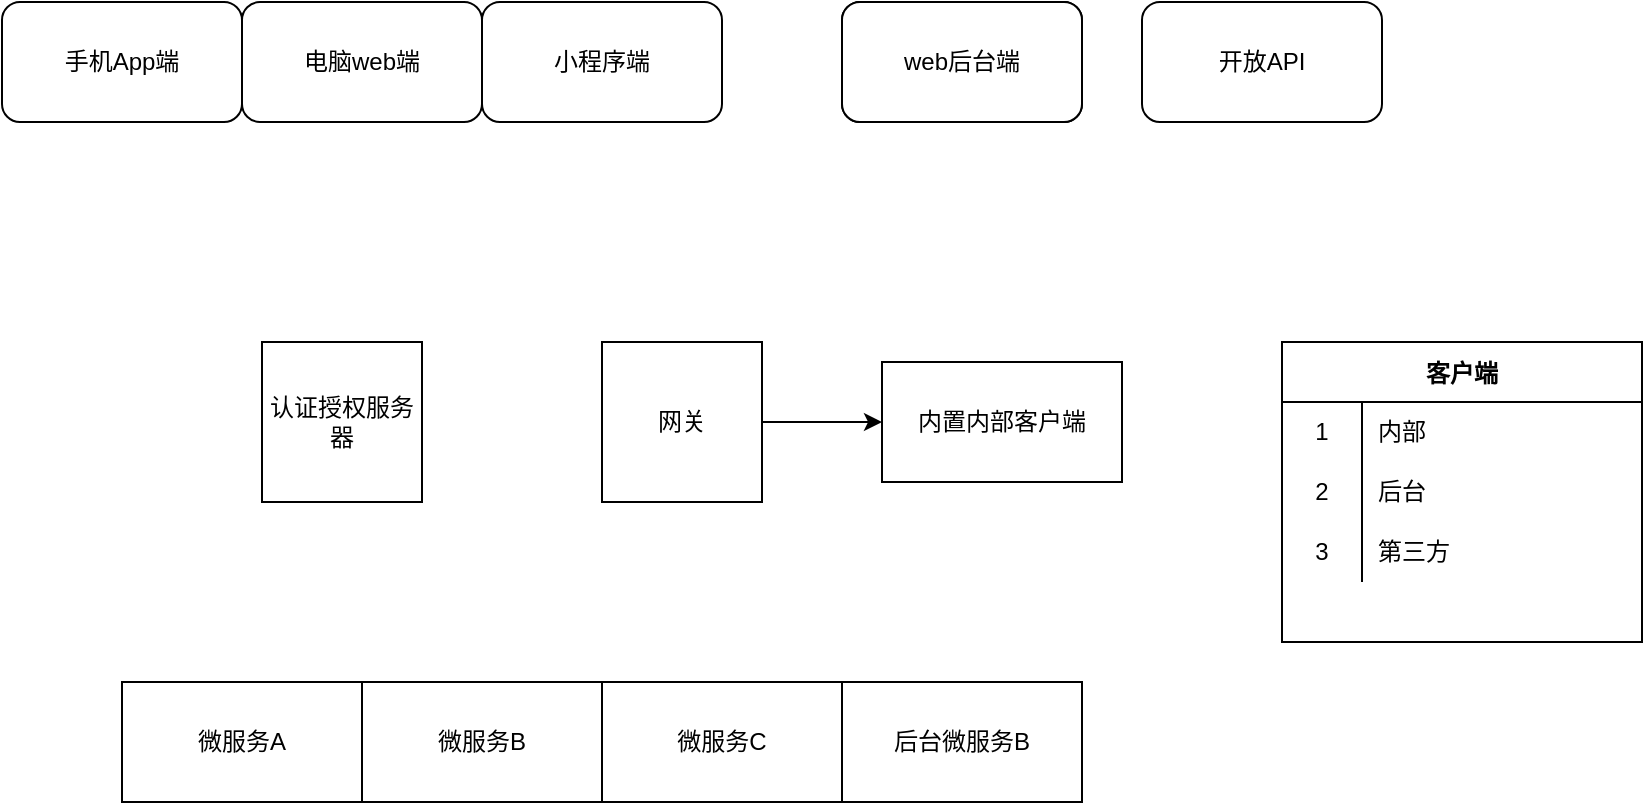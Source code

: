 <mxfile version="20.0.4" type="github">
  <diagram id="sbOqU3zDapwH8D-fXj_J" name="第 1 页">
    <mxGraphModel dx="946" dy="532" grid="1" gridSize="10" guides="1" tooltips="1" connect="1" arrows="1" fold="1" page="1" pageScale="1" pageWidth="827" pageHeight="1169" math="0" shadow="0">
      <root>
        <mxCell id="0" />
        <mxCell id="1" parent="0" />
        <mxCell id="XvVI7B4_2iK0oCaXHntn-1" value="认证授权服务器" style="whiteSpace=wrap;html=1;aspect=fixed;" vertex="1" parent="1">
          <mxGeometry x="180" y="190" width="80" height="80" as="geometry" />
        </mxCell>
        <mxCell id="XvVI7B4_2iK0oCaXHntn-20" value="" style="edgeStyle=orthogonalEdgeStyle;rounded=0;orthogonalLoop=1;jettySize=auto;html=1;" edge="1" parent="1" source="XvVI7B4_2iK0oCaXHntn-5" target="XvVI7B4_2iK0oCaXHntn-19">
          <mxGeometry relative="1" as="geometry" />
        </mxCell>
        <mxCell id="XvVI7B4_2iK0oCaXHntn-5" value="网关" style="whiteSpace=wrap;html=1;aspect=fixed;" vertex="1" parent="1">
          <mxGeometry x="350" y="190" width="80" height="80" as="geometry" />
        </mxCell>
        <mxCell id="XvVI7B4_2iK0oCaXHntn-6" value="电脑web端" style="rounded=1;whiteSpace=wrap;html=1;" vertex="1" parent="1">
          <mxGeometry x="170" y="20" width="120" height="60" as="geometry" />
        </mxCell>
        <mxCell id="XvVI7B4_2iK0oCaXHntn-7" value="web后台端" style="rounded=1;whiteSpace=wrap;html=1;" vertex="1" parent="1">
          <mxGeometry x="470" y="20" width="120" height="60" as="geometry" />
        </mxCell>
        <mxCell id="XvVI7B4_2iK0oCaXHntn-8" value="手机App端" style="rounded=1;whiteSpace=wrap;html=1;" vertex="1" parent="1">
          <mxGeometry x="50" y="20" width="120" height="60" as="geometry" />
        </mxCell>
        <mxCell id="XvVI7B4_2iK0oCaXHntn-9" value="小程序端" style="rounded=1;whiteSpace=wrap;html=1;" vertex="1" parent="1">
          <mxGeometry x="290" y="20" width="120" height="60" as="geometry" />
        </mxCell>
        <mxCell id="XvVI7B4_2iK0oCaXHntn-11" value="微服务A" style="rounded=0;whiteSpace=wrap;html=1;" vertex="1" parent="1">
          <mxGeometry x="110" y="360" width="120" height="60" as="geometry" />
        </mxCell>
        <mxCell id="XvVI7B4_2iK0oCaXHntn-12" value="微服务B" style="rounded=0;whiteSpace=wrap;html=1;" vertex="1" parent="1">
          <mxGeometry x="230" y="360" width="120" height="60" as="geometry" />
        </mxCell>
        <mxCell id="XvVI7B4_2iK0oCaXHntn-13" value="后台微服务B" style="rounded=0;whiteSpace=wrap;html=1;" vertex="1" parent="1">
          <mxGeometry x="470" y="360" width="120" height="60" as="geometry" />
        </mxCell>
        <mxCell id="XvVI7B4_2iK0oCaXHntn-14" value="微服务C" style="rounded=0;whiteSpace=wrap;html=1;" vertex="1" parent="1">
          <mxGeometry x="350" y="360" width="120" height="60" as="geometry" />
        </mxCell>
        <mxCell id="XvVI7B4_2iK0oCaXHntn-17" value="web后台端" style="rounded=1;whiteSpace=wrap;html=1;" vertex="1" parent="1">
          <mxGeometry x="470" y="20" width="120" height="60" as="geometry" />
        </mxCell>
        <mxCell id="XvVI7B4_2iK0oCaXHntn-18" value="开放API" style="rounded=1;whiteSpace=wrap;html=1;" vertex="1" parent="1">
          <mxGeometry x="620" y="20" width="120" height="60" as="geometry" />
        </mxCell>
        <mxCell id="XvVI7B4_2iK0oCaXHntn-19" value="内置内部客户端" style="whiteSpace=wrap;html=1;" vertex="1" parent="1">
          <mxGeometry x="490" y="200" width="120" height="60" as="geometry" />
        </mxCell>
        <mxCell id="XvVI7B4_2iK0oCaXHntn-21" value="客户端" style="shape=table;startSize=30;container=1;collapsible=0;childLayout=tableLayout;fixedRows=1;rowLines=0;fontStyle=1;" vertex="1" parent="1">
          <mxGeometry x="690" y="190" width="180" height="150" as="geometry" />
        </mxCell>
        <mxCell id="XvVI7B4_2iK0oCaXHntn-22" value="" style="shape=tableRow;horizontal=0;startSize=0;swimlaneHead=0;swimlaneBody=0;top=0;left=0;bottom=0;right=0;collapsible=0;dropTarget=0;fillColor=none;points=[[0,0.5],[1,0.5]];portConstraint=eastwest;" vertex="1" parent="XvVI7B4_2iK0oCaXHntn-21">
          <mxGeometry y="30" width="180" height="30" as="geometry" />
        </mxCell>
        <mxCell id="XvVI7B4_2iK0oCaXHntn-23" value="1" style="shape=partialRectangle;html=1;whiteSpace=wrap;connectable=0;fillColor=none;top=0;left=0;bottom=0;right=0;overflow=hidden;pointerEvents=1;" vertex="1" parent="XvVI7B4_2iK0oCaXHntn-22">
          <mxGeometry width="40" height="30" as="geometry">
            <mxRectangle width="40" height="30" as="alternateBounds" />
          </mxGeometry>
        </mxCell>
        <mxCell id="XvVI7B4_2iK0oCaXHntn-24" value="内部" style="shape=partialRectangle;html=1;whiteSpace=wrap;connectable=0;fillColor=none;top=0;left=0;bottom=0;right=0;align=left;spacingLeft=6;overflow=hidden;" vertex="1" parent="XvVI7B4_2iK0oCaXHntn-22">
          <mxGeometry x="40" width="140" height="30" as="geometry">
            <mxRectangle width="140" height="30" as="alternateBounds" />
          </mxGeometry>
        </mxCell>
        <mxCell id="XvVI7B4_2iK0oCaXHntn-25" value="" style="shape=tableRow;horizontal=0;startSize=0;swimlaneHead=0;swimlaneBody=0;top=0;left=0;bottom=0;right=0;collapsible=0;dropTarget=0;fillColor=none;points=[[0,0.5],[1,0.5]];portConstraint=eastwest;" vertex="1" parent="XvVI7B4_2iK0oCaXHntn-21">
          <mxGeometry y="60" width="180" height="30" as="geometry" />
        </mxCell>
        <mxCell id="XvVI7B4_2iK0oCaXHntn-26" value="2" style="shape=partialRectangle;html=1;whiteSpace=wrap;connectable=0;fillColor=none;top=0;left=0;bottom=0;right=0;overflow=hidden;" vertex="1" parent="XvVI7B4_2iK0oCaXHntn-25">
          <mxGeometry width="40" height="30" as="geometry">
            <mxRectangle width="40" height="30" as="alternateBounds" />
          </mxGeometry>
        </mxCell>
        <mxCell id="XvVI7B4_2iK0oCaXHntn-27" value="后台" style="shape=partialRectangle;html=1;whiteSpace=wrap;connectable=0;fillColor=none;top=0;left=0;bottom=0;right=0;align=left;spacingLeft=6;overflow=hidden;" vertex="1" parent="XvVI7B4_2iK0oCaXHntn-25">
          <mxGeometry x="40" width="140" height="30" as="geometry">
            <mxRectangle width="140" height="30" as="alternateBounds" />
          </mxGeometry>
        </mxCell>
        <mxCell id="XvVI7B4_2iK0oCaXHntn-28" value="" style="shape=tableRow;horizontal=0;startSize=0;swimlaneHead=0;swimlaneBody=0;top=0;left=0;bottom=0;right=0;collapsible=0;dropTarget=0;fillColor=none;points=[[0,0.5],[1,0.5]];portConstraint=eastwest;" vertex="1" parent="XvVI7B4_2iK0oCaXHntn-21">
          <mxGeometry y="90" width="180" height="30" as="geometry" />
        </mxCell>
        <mxCell id="XvVI7B4_2iK0oCaXHntn-29" value="3" style="shape=partialRectangle;html=1;whiteSpace=wrap;connectable=0;fillColor=none;top=0;left=0;bottom=0;right=0;overflow=hidden;" vertex="1" parent="XvVI7B4_2iK0oCaXHntn-28">
          <mxGeometry width="40" height="30" as="geometry">
            <mxRectangle width="40" height="30" as="alternateBounds" />
          </mxGeometry>
        </mxCell>
        <mxCell id="XvVI7B4_2iK0oCaXHntn-30" value="第三方" style="shape=partialRectangle;html=1;whiteSpace=wrap;connectable=0;fillColor=none;top=0;left=0;bottom=0;right=0;align=left;spacingLeft=6;overflow=hidden;" vertex="1" parent="XvVI7B4_2iK0oCaXHntn-28">
          <mxGeometry x="40" width="140" height="30" as="geometry">
            <mxRectangle width="140" height="30" as="alternateBounds" />
          </mxGeometry>
        </mxCell>
      </root>
    </mxGraphModel>
  </diagram>
</mxfile>
